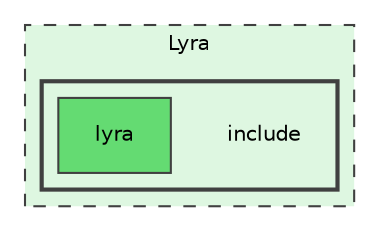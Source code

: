 digraph "Lyra/include"
{
 // INTERACTIVE_SVG=YES
 // LATEX_PDF_SIZE
  edge [fontname="Helvetica",fontsize="10",labelfontname="Helvetica",labelfontsize="10"];
  node [fontname="Helvetica",fontsize="10",shape=record];
  compound=true
  subgraph clusterdir_e1b0841462c0c9594e5307bd5dc174ad {
    graph [ bgcolor="#def7e1", pencolor="grey25", style="filled,dashed,", label="Lyra", fontname="Helvetica", fontsize="10", URL="dir_e1b0841462c0c9594e5307bd5dc174ad.html"]
  subgraph clusterdir_eabd99c7a0b0d21b0c160e67f662f576 {
    graph [ bgcolor="#def7e1", pencolor="grey25", style="filled,bold,", label="", fontname="Helvetica", fontsize="10", URL="dir_eabd99c7a0b0d21b0c160e67f662f576.html"]
    dir_eabd99c7a0b0d21b0c160e67f662f576 [shape=plaintext, label="include"];
  dir_a755797409ec99181b199c936490f1ea [shape=box, label="lyra", style="filled,", fillcolor="#64db72", color="grey25", URL="dir_a755797409ec99181b199c936490f1ea.html"];
  }
  }
}
